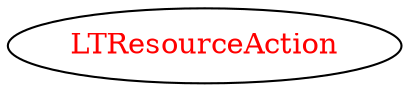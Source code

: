 digraph dependencyGraph {
 concentrate=true;
 ranksep="2.0";
 rankdir="LR"; 
 splines="ortho";
"LTResourceAction" [fontcolor="red"];
}